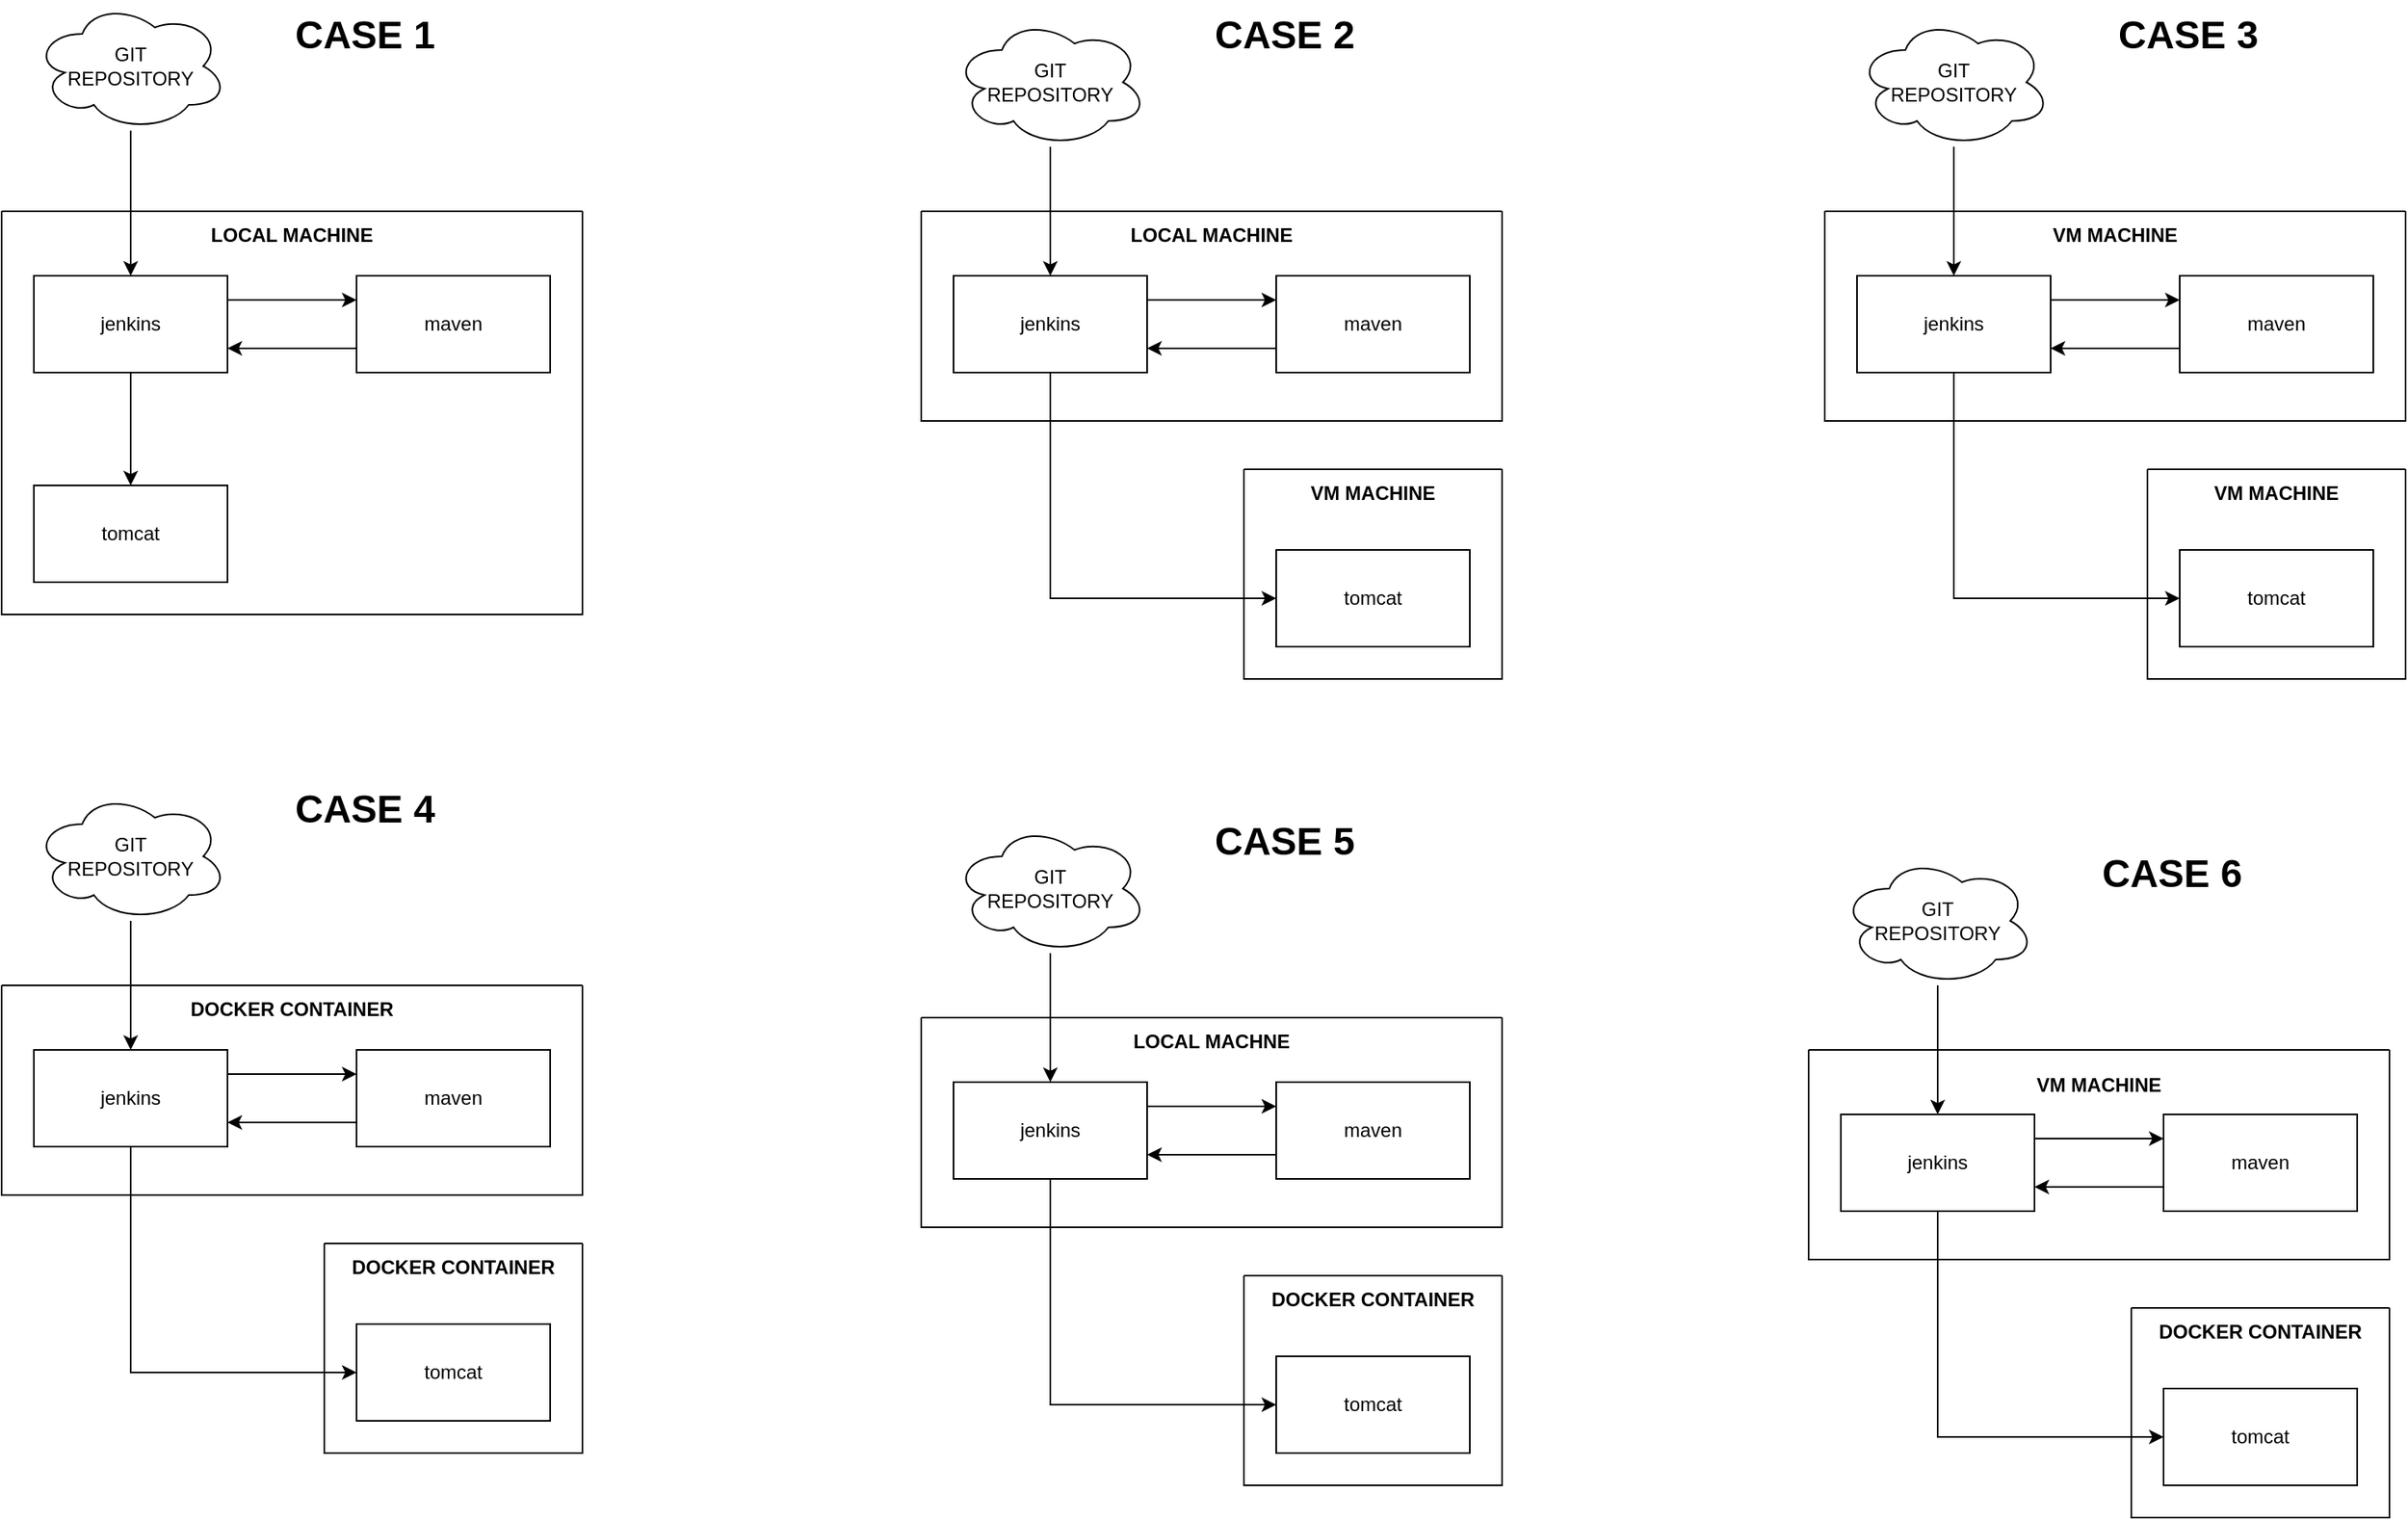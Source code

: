 <mxfile version="24.8.6">
  <diagram name="Page-1" id="BCKQveaBn1a4Hu3yPEZg">
    <mxGraphModel dx="4998" dy="1586" grid="1" gridSize="10" guides="1" tooltips="1" connect="1" arrows="1" fold="1" page="1" pageScale="1" pageWidth="850" pageHeight="1100" math="0" shadow="0">
      <root>
        <mxCell id="0" />
        <mxCell id="1" parent="0" />
        <mxCell id="BJlnOOF2L2D3uW52OsOS-3" value="&#xa;&#xa;&#xa;LOCAL MACHINE&#xa;" style="swimlane;startSize=0;" vertex="1" parent="1">
          <mxGeometry x="-740" y="210" width="360" height="250" as="geometry" />
        </mxCell>
        <mxCell id="BJlnOOF2L2D3uW52OsOS-14" value="" style="edgeStyle=orthogonalEdgeStyle;rounded=0;orthogonalLoop=1;jettySize=auto;html=1;" edge="1" parent="BJlnOOF2L2D3uW52OsOS-3" source="BJlnOOF2L2D3uW52OsOS-1" target="BJlnOOF2L2D3uW52OsOS-13">
          <mxGeometry relative="1" as="geometry" />
        </mxCell>
        <mxCell id="BJlnOOF2L2D3uW52OsOS-40" style="edgeStyle=orthogonalEdgeStyle;rounded=0;orthogonalLoop=1;jettySize=auto;html=1;entryX=0;entryY=0.25;entryDx=0;entryDy=0;exitX=1;exitY=0.25;exitDx=0;exitDy=0;" edge="1" parent="BJlnOOF2L2D3uW52OsOS-3" source="BJlnOOF2L2D3uW52OsOS-1" target="BJlnOOF2L2D3uW52OsOS-8">
          <mxGeometry relative="1" as="geometry" />
        </mxCell>
        <mxCell id="BJlnOOF2L2D3uW52OsOS-1" value="jenkins" style="rounded=0;whiteSpace=wrap;html=1;" vertex="1" parent="BJlnOOF2L2D3uW52OsOS-3">
          <mxGeometry x="20" y="40" width="120" height="60" as="geometry" />
        </mxCell>
        <mxCell id="BJlnOOF2L2D3uW52OsOS-12" style="edgeStyle=orthogonalEdgeStyle;rounded=0;orthogonalLoop=1;jettySize=auto;html=1;entryX=1;entryY=0.75;entryDx=0;entryDy=0;exitX=0;exitY=0.75;exitDx=0;exitDy=0;" edge="1" parent="BJlnOOF2L2D3uW52OsOS-3" source="BJlnOOF2L2D3uW52OsOS-8" target="BJlnOOF2L2D3uW52OsOS-1">
          <mxGeometry relative="1" as="geometry" />
        </mxCell>
        <mxCell id="BJlnOOF2L2D3uW52OsOS-8" value="maven" style="rounded=0;whiteSpace=wrap;html=1;" vertex="1" parent="BJlnOOF2L2D3uW52OsOS-3">
          <mxGeometry x="220" y="40" width="120" height="60" as="geometry" />
        </mxCell>
        <mxCell id="BJlnOOF2L2D3uW52OsOS-13" value="tomcat" style="rounded=0;whiteSpace=wrap;html=1;" vertex="1" parent="BJlnOOF2L2D3uW52OsOS-3">
          <mxGeometry x="20" y="170" width="120" height="60" as="geometry" />
        </mxCell>
        <mxCell id="BJlnOOF2L2D3uW52OsOS-5" style="edgeStyle=orthogonalEdgeStyle;rounded=0;orthogonalLoop=1;jettySize=auto;html=1;" edge="1" parent="1" source="BJlnOOF2L2D3uW52OsOS-4" target="BJlnOOF2L2D3uW52OsOS-1">
          <mxGeometry relative="1" as="geometry" />
        </mxCell>
        <mxCell id="BJlnOOF2L2D3uW52OsOS-4" value="&lt;div&gt;GIT&lt;/div&gt;&lt;div&gt;REPOSITORY&lt;/div&gt;" style="ellipse;shape=cloud;whiteSpace=wrap;html=1;" vertex="1" parent="1">
          <mxGeometry x="-720" y="80" width="120" height="80" as="geometry" />
        </mxCell>
        <mxCell id="BJlnOOF2L2D3uW52OsOS-16" value="&lt;h1 style=&quot;margin-top: 0px;&quot;&gt;CASE 1&lt;br&gt;&lt;/h1&gt;" style="text;html=1;whiteSpace=wrap;overflow=hidden;rounded=0;" vertex="1" parent="1">
          <mxGeometry x="-560" y="80" width="180" height="120" as="geometry" />
        </mxCell>
        <mxCell id="BJlnOOF2L2D3uW52OsOS-17" value="&lt;h1 style=&quot;margin-top: 0px;&quot;&gt;CASE 2&lt;br&gt;&lt;/h1&gt;&lt;p&gt;&lt;br&gt;&lt;/p&gt;" style="text;html=1;whiteSpace=wrap;overflow=hidden;rounded=0;" vertex="1" parent="1">
          <mxGeometry x="10" y="80" width="180" height="120" as="geometry" />
        </mxCell>
        <mxCell id="BJlnOOF2L2D3uW52OsOS-18" value="&#xa;&#xa;&#xa;LOCAL MACHINE&#xa;" style="swimlane;startSize=0;" vertex="1" parent="1">
          <mxGeometry x="-170" y="210" width="360" height="130" as="geometry" />
        </mxCell>
        <mxCell id="BJlnOOF2L2D3uW52OsOS-38" style="edgeStyle=orthogonalEdgeStyle;rounded=0;orthogonalLoop=1;jettySize=auto;html=1;entryX=0;entryY=0.25;entryDx=0;entryDy=0;exitX=1;exitY=0.25;exitDx=0;exitDy=0;" edge="1" parent="BJlnOOF2L2D3uW52OsOS-18" source="BJlnOOF2L2D3uW52OsOS-20" target="BJlnOOF2L2D3uW52OsOS-22">
          <mxGeometry relative="1" as="geometry" />
        </mxCell>
        <mxCell id="BJlnOOF2L2D3uW52OsOS-20" value="jenkins" style="rounded=0;whiteSpace=wrap;html=1;" vertex="1" parent="BJlnOOF2L2D3uW52OsOS-18">
          <mxGeometry x="20" y="40" width="120" height="60" as="geometry" />
        </mxCell>
        <mxCell id="BJlnOOF2L2D3uW52OsOS-21" style="edgeStyle=orthogonalEdgeStyle;rounded=0;orthogonalLoop=1;jettySize=auto;html=1;entryX=1;entryY=0.75;entryDx=0;entryDy=0;exitX=0;exitY=0.75;exitDx=0;exitDy=0;" edge="1" parent="BJlnOOF2L2D3uW52OsOS-18" source="BJlnOOF2L2D3uW52OsOS-22" target="BJlnOOF2L2D3uW52OsOS-20">
          <mxGeometry relative="1" as="geometry" />
        </mxCell>
        <mxCell id="BJlnOOF2L2D3uW52OsOS-22" value="maven" style="rounded=0;whiteSpace=wrap;html=1;" vertex="1" parent="BJlnOOF2L2D3uW52OsOS-18">
          <mxGeometry x="220" y="40" width="120" height="60" as="geometry" />
        </mxCell>
        <mxCell id="BJlnOOF2L2D3uW52OsOS-25" style="edgeStyle=orthogonalEdgeStyle;rounded=0;orthogonalLoop=1;jettySize=auto;html=1;" edge="1" parent="1" source="BJlnOOF2L2D3uW52OsOS-24" target="BJlnOOF2L2D3uW52OsOS-20">
          <mxGeometry relative="1" as="geometry" />
        </mxCell>
        <mxCell id="BJlnOOF2L2D3uW52OsOS-24" value="&lt;div&gt;GIT&lt;/div&gt;&lt;div&gt;REPOSITORY&lt;/div&gt;" style="ellipse;shape=cloud;whiteSpace=wrap;html=1;" vertex="1" parent="1">
          <mxGeometry x="-150" y="90" width="120" height="80" as="geometry" />
        </mxCell>
        <mxCell id="BJlnOOF2L2D3uW52OsOS-32" value="&#xa;&#xa;VM MACHINE" style="swimlane;startSize=0;" vertex="1" parent="1">
          <mxGeometry x="30" y="370" width="160" height="130" as="geometry" />
        </mxCell>
        <mxCell id="BJlnOOF2L2D3uW52OsOS-23" value="tomcat" style="rounded=0;whiteSpace=wrap;html=1;" vertex="1" parent="BJlnOOF2L2D3uW52OsOS-32">
          <mxGeometry x="20" y="50" width="120" height="60" as="geometry" />
        </mxCell>
        <mxCell id="BJlnOOF2L2D3uW52OsOS-19" value="" style="edgeStyle=orthogonalEdgeStyle;rounded=0;orthogonalLoop=1;jettySize=auto;html=1;exitX=0.5;exitY=1;exitDx=0;exitDy=0;entryX=0;entryY=0.5;entryDx=0;entryDy=0;" edge="1" parent="1" source="BJlnOOF2L2D3uW52OsOS-20" target="BJlnOOF2L2D3uW52OsOS-23">
          <mxGeometry relative="1" as="geometry" />
        </mxCell>
        <mxCell id="BJlnOOF2L2D3uW52OsOS-51" value="&lt;h1 style=&quot;margin-top: 0px;&quot;&gt;CASE 3&lt;br&gt;&lt;/h1&gt;&lt;p&gt;&lt;br&gt;&lt;/p&gt;" style="text;html=1;whiteSpace=wrap;overflow=hidden;rounded=0;" vertex="1" parent="1">
          <mxGeometry x="570" y="80" width="180" height="120" as="geometry" />
        </mxCell>
        <mxCell id="BJlnOOF2L2D3uW52OsOS-52" value="&#xa;&#xa;&#xa;VM MACHINE&#xa;" style="swimlane;startSize=0;" vertex="1" parent="1">
          <mxGeometry x="390" y="210" width="360" height="130" as="geometry" />
        </mxCell>
        <mxCell id="BJlnOOF2L2D3uW52OsOS-53" style="edgeStyle=orthogonalEdgeStyle;rounded=0;orthogonalLoop=1;jettySize=auto;html=1;entryX=0;entryY=0.25;entryDx=0;entryDy=0;exitX=1;exitY=0.25;exitDx=0;exitDy=0;" edge="1" parent="BJlnOOF2L2D3uW52OsOS-52" source="BJlnOOF2L2D3uW52OsOS-54" target="BJlnOOF2L2D3uW52OsOS-56">
          <mxGeometry relative="1" as="geometry" />
        </mxCell>
        <mxCell id="BJlnOOF2L2D3uW52OsOS-54" value="jenkins" style="rounded=0;whiteSpace=wrap;html=1;" vertex="1" parent="BJlnOOF2L2D3uW52OsOS-52">
          <mxGeometry x="20" y="40" width="120" height="60" as="geometry" />
        </mxCell>
        <mxCell id="BJlnOOF2L2D3uW52OsOS-55" style="edgeStyle=orthogonalEdgeStyle;rounded=0;orthogonalLoop=1;jettySize=auto;html=1;entryX=1;entryY=0.75;entryDx=0;entryDy=0;exitX=0;exitY=0.75;exitDx=0;exitDy=0;" edge="1" parent="BJlnOOF2L2D3uW52OsOS-52" source="BJlnOOF2L2D3uW52OsOS-56" target="BJlnOOF2L2D3uW52OsOS-54">
          <mxGeometry relative="1" as="geometry" />
        </mxCell>
        <mxCell id="BJlnOOF2L2D3uW52OsOS-56" value="maven" style="rounded=0;whiteSpace=wrap;html=1;" vertex="1" parent="BJlnOOF2L2D3uW52OsOS-52">
          <mxGeometry x="220" y="40" width="120" height="60" as="geometry" />
        </mxCell>
        <mxCell id="BJlnOOF2L2D3uW52OsOS-57" style="edgeStyle=orthogonalEdgeStyle;rounded=0;orthogonalLoop=1;jettySize=auto;html=1;" edge="1" parent="1" source="BJlnOOF2L2D3uW52OsOS-58" target="BJlnOOF2L2D3uW52OsOS-54">
          <mxGeometry relative="1" as="geometry" />
        </mxCell>
        <mxCell id="BJlnOOF2L2D3uW52OsOS-58" value="&lt;div&gt;GIT&lt;/div&gt;&lt;div&gt;REPOSITORY&lt;/div&gt;" style="ellipse;shape=cloud;whiteSpace=wrap;html=1;" vertex="1" parent="1">
          <mxGeometry x="410" y="90" width="120" height="80" as="geometry" />
        </mxCell>
        <mxCell id="BJlnOOF2L2D3uW52OsOS-59" value="&#xa;&#xa;VM MACHINE" style="swimlane;startSize=0;" vertex="1" parent="1">
          <mxGeometry x="590" y="370" width="160" height="130" as="geometry" />
        </mxCell>
        <mxCell id="BJlnOOF2L2D3uW52OsOS-60" value="tomcat" style="rounded=0;whiteSpace=wrap;html=1;" vertex="1" parent="BJlnOOF2L2D3uW52OsOS-59">
          <mxGeometry x="20" y="50" width="120" height="60" as="geometry" />
        </mxCell>
        <mxCell id="BJlnOOF2L2D3uW52OsOS-61" value="" style="edgeStyle=orthogonalEdgeStyle;rounded=0;orthogonalLoop=1;jettySize=auto;html=1;exitX=0.5;exitY=1;exitDx=0;exitDy=0;entryX=0;entryY=0.5;entryDx=0;entryDy=0;" edge="1" parent="1" source="BJlnOOF2L2D3uW52OsOS-54" target="BJlnOOF2L2D3uW52OsOS-60">
          <mxGeometry relative="1" as="geometry" />
        </mxCell>
        <mxCell id="BJlnOOF2L2D3uW52OsOS-62" value="&lt;h1 style=&quot;margin-top: 0px;&quot;&gt;CASE 4&lt;br&gt;&lt;/h1&gt;&lt;p&gt;&lt;br&gt;&lt;/p&gt;" style="text;html=1;whiteSpace=wrap;overflow=hidden;rounded=0;" vertex="1" parent="1">
          <mxGeometry x="-560" y="560" width="180" height="120" as="geometry" />
        </mxCell>
        <mxCell id="BJlnOOF2L2D3uW52OsOS-63" value="&#xa;&#xa;DOCKER CONTAINER" style="swimlane;startSize=0;" vertex="1" parent="1">
          <mxGeometry x="-740" y="690" width="360" height="130" as="geometry" />
        </mxCell>
        <mxCell id="BJlnOOF2L2D3uW52OsOS-64" style="edgeStyle=orthogonalEdgeStyle;rounded=0;orthogonalLoop=1;jettySize=auto;html=1;entryX=0;entryY=0.25;entryDx=0;entryDy=0;exitX=1;exitY=0.25;exitDx=0;exitDy=0;" edge="1" parent="BJlnOOF2L2D3uW52OsOS-63" source="BJlnOOF2L2D3uW52OsOS-65" target="BJlnOOF2L2D3uW52OsOS-67">
          <mxGeometry relative="1" as="geometry" />
        </mxCell>
        <mxCell id="BJlnOOF2L2D3uW52OsOS-65" value="jenkins" style="rounded=0;whiteSpace=wrap;html=1;" vertex="1" parent="BJlnOOF2L2D3uW52OsOS-63">
          <mxGeometry x="20" y="40" width="120" height="60" as="geometry" />
        </mxCell>
        <mxCell id="BJlnOOF2L2D3uW52OsOS-66" style="edgeStyle=orthogonalEdgeStyle;rounded=0;orthogonalLoop=1;jettySize=auto;html=1;entryX=1;entryY=0.75;entryDx=0;entryDy=0;exitX=0;exitY=0.75;exitDx=0;exitDy=0;" edge="1" parent="BJlnOOF2L2D3uW52OsOS-63" source="BJlnOOF2L2D3uW52OsOS-67" target="BJlnOOF2L2D3uW52OsOS-65">
          <mxGeometry relative="1" as="geometry" />
        </mxCell>
        <mxCell id="BJlnOOF2L2D3uW52OsOS-67" value="maven" style="rounded=0;whiteSpace=wrap;html=1;" vertex="1" parent="BJlnOOF2L2D3uW52OsOS-63">
          <mxGeometry x="220" y="40" width="120" height="60" as="geometry" />
        </mxCell>
        <mxCell id="BJlnOOF2L2D3uW52OsOS-68" style="edgeStyle=orthogonalEdgeStyle;rounded=0;orthogonalLoop=1;jettySize=auto;html=1;" edge="1" parent="1" source="BJlnOOF2L2D3uW52OsOS-69" target="BJlnOOF2L2D3uW52OsOS-65">
          <mxGeometry relative="1" as="geometry" />
        </mxCell>
        <mxCell id="BJlnOOF2L2D3uW52OsOS-69" value="&lt;div&gt;GIT&lt;/div&gt;&lt;div&gt;REPOSITORY&lt;/div&gt;" style="ellipse;shape=cloud;whiteSpace=wrap;html=1;" vertex="1" parent="1">
          <mxGeometry x="-720" y="570" width="120" height="80" as="geometry" />
        </mxCell>
        <mxCell id="BJlnOOF2L2D3uW52OsOS-70" value="&#xa;&#xa;DOCKER CONTAINER" style="swimlane;startSize=0;" vertex="1" parent="1">
          <mxGeometry x="-540" y="850" width="160" height="130" as="geometry" />
        </mxCell>
        <mxCell id="BJlnOOF2L2D3uW52OsOS-71" value="tomcat" style="rounded=0;whiteSpace=wrap;html=1;" vertex="1" parent="BJlnOOF2L2D3uW52OsOS-70">
          <mxGeometry x="20" y="50" width="120" height="60" as="geometry" />
        </mxCell>
        <mxCell id="BJlnOOF2L2D3uW52OsOS-72" value="" style="edgeStyle=orthogonalEdgeStyle;rounded=0;orthogonalLoop=1;jettySize=auto;html=1;exitX=0.5;exitY=1;exitDx=0;exitDy=0;entryX=0;entryY=0.5;entryDx=0;entryDy=0;" edge="1" parent="1" source="BJlnOOF2L2D3uW52OsOS-65" target="BJlnOOF2L2D3uW52OsOS-71">
          <mxGeometry relative="1" as="geometry" />
        </mxCell>
        <mxCell id="BJlnOOF2L2D3uW52OsOS-73" value="&lt;h1 style=&quot;margin-top: 0px;&quot;&gt;CASE 5&lt;br&gt;&lt;/h1&gt;" style="text;html=1;whiteSpace=wrap;overflow=hidden;rounded=0;" vertex="1" parent="1">
          <mxGeometry x="10" y="580" width="180" height="120" as="geometry" />
        </mxCell>
        <mxCell id="BJlnOOF2L2D3uW52OsOS-74" value="&#xa;&#xa;LOCAL MACHNE" style="swimlane;startSize=0;" vertex="1" parent="1">
          <mxGeometry x="-170" y="710" width="360" height="130" as="geometry" />
        </mxCell>
        <mxCell id="BJlnOOF2L2D3uW52OsOS-75" style="edgeStyle=orthogonalEdgeStyle;rounded=0;orthogonalLoop=1;jettySize=auto;html=1;entryX=0;entryY=0.25;entryDx=0;entryDy=0;exitX=1;exitY=0.25;exitDx=0;exitDy=0;" edge="1" parent="BJlnOOF2L2D3uW52OsOS-74" source="BJlnOOF2L2D3uW52OsOS-76" target="BJlnOOF2L2D3uW52OsOS-78">
          <mxGeometry relative="1" as="geometry" />
        </mxCell>
        <mxCell id="BJlnOOF2L2D3uW52OsOS-76" value="jenkins" style="rounded=0;whiteSpace=wrap;html=1;" vertex="1" parent="BJlnOOF2L2D3uW52OsOS-74">
          <mxGeometry x="20" y="40" width="120" height="60" as="geometry" />
        </mxCell>
        <mxCell id="BJlnOOF2L2D3uW52OsOS-77" style="edgeStyle=orthogonalEdgeStyle;rounded=0;orthogonalLoop=1;jettySize=auto;html=1;entryX=1;entryY=0.75;entryDx=0;entryDy=0;exitX=0;exitY=0.75;exitDx=0;exitDy=0;" edge="1" parent="BJlnOOF2L2D3uW52OsOS-74" source="BJlnOOF2L2D3uW52OsOS-78" target="BJlnOOF2L2D3uW52OsOS-76">
          <mxGeometry relative="1" as="geometry" />
        </mxCell>
        <mxCell id="BJlnOOF2L2D3uW52OsOS-78" value="maven" style="rounded=0;whiteSpace=wrap;html=1;" vertex="1" parent="BJlnOOF2L2D3uW52OsOS-74">
          <mxGeometry x="220" y="40" width="120" height="60" as="geometry" />
        </mxCell>
        <mxCell id="BJlnOOF2L2D3uW52OsOS-79" style="edgeStyle=orthogonalEdgeStyle;rounded=0;orthogonalLoop=1;jettySize=auto;html=1;" edge="1" parent="1" source="BJlnOOF2L2D3uW52OsOS-80" target="BJlnOOF2L2D3uW52OsOS-76">
          <mxGeometry relative="1" as="geometry" />
        </mxCell>
        <mxCell id="BJlnOOF2L2D3uW52OsOS-80" value="&lt;div&gt;GIT&lt;/div&gt;&lt;div&gt;REPOSITORY&lt;/div&gt;" style="ellipse;shape=cloud;whiteSpace=wrap;html=1;" vertex="1" parent="1">
          <mxGeometry x="-150" y="590" width="120" height="80" as="geometry" />
        </mxCell>
        <mxCell id="BJlnOOF2L2D3uW52OsOS-81" value="&#xa;&#xa;DOCKER CONTAINER" style="swimlane;startSize=0;" vertex="1" parent="1">
          <mxGeometry x="30" y="870" width="160" height="130" as="geometry" />
        </mxCell>
        <mxCell id="BJlnOOF2L2D3uW52OsOS-82" value="tomcat" style="rounded=0;whiteSpace=wrap;html=1;" vertex="1" parent="BJlnOOF2L2D3uW52OsOS-81">
          <mxGeometry x="20" y="50" width="120" height="60" as="geometry" />
        </mxCell>
        <mxCell id="BJlnOOF2L2D3uW52OsOS-83" value="" style="edgeStyle=orthogonalEdgeStyle;rounded=0;orthogonalLoop=1;jettySize=auto;html=1;exitX=0.5;exitY=1;exitDx=0;exitDy=0;entryX=0;entryY=0.5;entryDx=0;entryDy=0;" edge="1" parent="1" source="BJlnOOF2L2D3uW52OsOS-76" target="BJlnOOF2L2D3uW52OsOS-82">
          <mxGeometry relative="1" as="geometry" />
        </mxCell>
        <mxCell id="BJlnOOF2L2D3uW52OsOS-84" value="&lt;h1 style=&quot;margin-top: 0px;&quot;&gt;CASE 6&lt;br&gt;&lt;/h1&gt;&lt;p&gt;&lt;br&gt;&lt;/p&gt;" style="text;html=1;whiteSpace=wrap;overflow=hidden;rounded=0;" vertex="1" parent="1">
          <mxGeometry x="560" y="600" width="180" height="120" as="geometry" />
        </mxCell>
        <mxCell id="BJlnOOF2L2D3uW52OsOS-85" value="&#xa;&#xa;&#xa;VM MACHINE" style="swimlane;startSize=0;" vertex="1" parent="1">
          <mxGeometry x="380" y="730" width="360" height="130" as="geometry" />
        </mxCell>
        <mxCell id="BJlnOOF2L2D3uW52OsOS-86" style="edgeStyle=orthogonalEdgeStyle;rounded=0;orthogonalLoop=1;jettySize=auto;html=1;entryX=0;entryY=0.25;entryDx=0;entryDy=0;exitX=1;exitY=0.25;exitDx=0;exitDy=0;" edge="1" parent="BJlnOOF2L2D3uW52OsOS-85" source="BJlnOOF2L2D3uW52OsOS-87" target="BJlnOOF2L2D3uW52OsOS-89">
          <mxGeometry relative="1" as="geometry" />
        </mxCell>
        <mxCell id="BJlnOOF2L2D3uW52OsOS-87" value="jenkins" style="rounded=0;whiteSpace=wrap;html=1;" vertex="1" parent="BJlnOOF2L2D3uW52OsOS-85">
          <mxGeometry x="20" y="40" width="120" height="60" as="geometry" />
        </mxCell>
        <mxCell id="BJlnOOF2L2D3uW52OsOS-88" style="edgeStyle=orthogonalEdgeStyle;rounded=0;orthogonalLoop=1;jettySize=auto;html=1;entryX=1;entryY=0.75;entryDx=0;entryDy=0;exitX=0;exitY=0.75;exitDx=0;exitDy=0;" edge="1" parent="BJlnOOF2L2D3uW52OsOS-85" source="BJlnOOF2L2D3uW52OsOS-89" target="BJlnOOF2L2D3uW52OsOS-87">
          <mxGeometry relative="1" as="geometry" />
        </mxCell>
        <mxCell id="BJlnOOF2L2D3uW52OsOS-89" value="maven" style="rounded=0;whiteSpace=wrap;html=1;" vertex="1" parent="BJlnOOF2L2D3uW52OsOS-85">
          <mxGeometry x="220" y="40" width="120" height="60" as="geometry" />
        </mxCell>
        <mxCell id="BJlnOOF2L2D3uW52OsOS-90" style="edgeStyle=orthogonalEdgeStyle;rounded=0;orthogonalLoop=1;jettySize=auto;html=1;" edge="1" parent="1" source="BJlnOOF2L2D3uW52OsOS-91" target="BJlnOOF2L2D3uW52OsOS-87">
          <mxGeometry relative="1" as="geometry" />
        </mxCell>
        <mxCell id="BJlnOOF2L2D3uW52OsOS-91" value="&lt;div&gt;GIT&lt;/div&gt;&lt;div&gt;REPOSITORY&lt;/div&gt;" style="ellipse;shape=cloud;whiteSpace=wrap;html=1;" vertex="1" parent="1">
          <mxGeometry x="400" y="610" width="120" height="80" as="geometry" />
        </mxCell>
        <mxCell id="BJlnOOF2L2D3uW52OsOS-92" value="&#xa;&#xa;DOCKER CONTAINER" style="swimlane;startSize=0;" vertex="1" parent="1">
          <mxGeometry x="580" y="890" width="160" height="130" as="geometry" />
        </mxCell>
        <mxCell id="BJlnOOF2L2D3uW52OsOS-93" value="tomcat" style="rounded=0;whiteSpace=wrap;html=1;" vertex="1" parent="BJlnOOF2L2D3uW52OsOS-92">
          <mxGeometry x="20" y="50" width="120" height="60" as="geometry" />
        </mxCell>
        <mxCell id="BJlnOOF2L2D3uW52OsOS-94" value="" style="edgeStyle=orthogonalEdgeStyle;rounded=0;orthogonalLoop=1;jettySize=auto;html=1;exitX=0.5;exitY=1;exitDx=0;exitDy=0;entryX=0;entryY=0.5;entryDx=0;entryDy=0;" edge="1" parent="1" source="BJlnOOF2L2D3uW52OsOS-87" target="BJlnOOF2L2D3uW52OsOS-93">
          <mxGeometry relative="1" as="geometry" />
        </mxCell>
      </root>
    </mxGraphModel>
  </diagram>
</mxfile>
